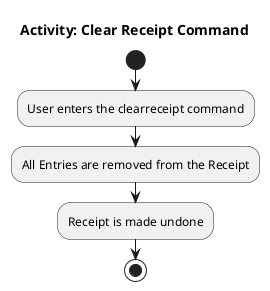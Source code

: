 @startuml
/' @author @ailanthustng'/
title Activity: Clear Receipt Command

start
:User enters the clearreceipt command;

:All Entries are removed from the Receipt;

:Receipt is made undone;

stop
@enduml